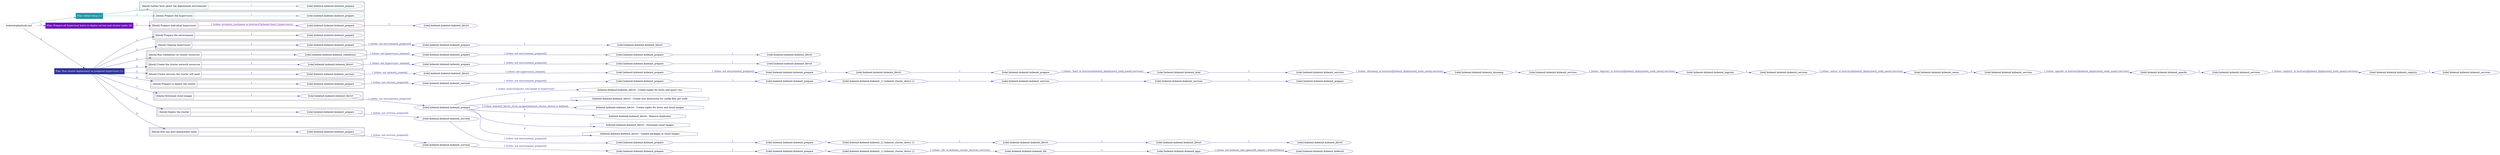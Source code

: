 digraph {
	graph [concentrate=true ordering=in rankdir=LR ratio=fill]
	edge [esep=5 sep=10]
	"kubeinit/playbook.yml" [id=root_node style=dotted]
	play_f12876cd [label="Play: Initial setup (1)" color="#2496a8" fontcolor="#ffffff" id=play_f12876cd shape=box style=filled tooltip=localhost]
	"kubeinit/playbook.yml" -> play_f12876cd [label="1 " color="#2496a8" fontcolor="#2496a8" id=edge_103f986e labeltooltip="1 " tooltip="1 "]
	subgraph "kubeinit.kubeinit.kubeinit_prepare" {
		role_35bf312f [label="[role] kubeinit.kubeinit.kubeinit_prepare" color="#2496a8" id=role_35bf312f tooltip="kubeinit.kubeinit.kubeinit_prepare"]
	}
	subgraph "kubeinit.kubeinit.kubeinit_prepare" {
		role_bf7e828f [label="[role] kubeinit.kubeinit.kubeinit_prepare" color="#2496a8" id=role_bf7e828f tooltip="kubeinit.kubeinit.kubeinit_prepare"]
	}
	subgraph "Play: Initial setup (1)" {
		play_f12876cd -> block_cbf579ec [label=1 color="#2496a8" fontcolor="#2496a8" id=edge_32dbf00a labeltooltip=1 tooltip=1]
		subgraph cluster_block_cbf579ec {
			block_cbf579ec [label="[block] Gather facts about the deployment environment" color="#2496a8" id=block_cbf579ec labeltooltip="Gather facts about the deployment environment" shape=box tooltip="Gather facts about the deployment environment"]
			block_cbf579ec -> role_35bf312f [label="1 " color="#2496a8" fontcolor="#2496a8" id=edge_39015b50 labeltooltip="1 " tooltip="1 "]
		}
		play_f12876cd -> block_33c8d353 [label=2 color="#2496a8" fontcolor="#2496a8" id=edge_d6322b8f labeltooltip=2 tooltip=2]
		subgraph cluster_block_33c8d353 {
			block_33c8d353 [label="[block] Prepare the hypervisors" color="#2496a8" id=block_33c8d353 labeltooltip="Prepare the hypervisors" shape=box tooltip="Prepare the hypervisors"]
			block_33c8d353 -> role_bf7e828f [label="1 " color="#2496a8" fontcolor="#2496a8" id=edge_41abd73c labeltooltip="1 " tooltip="1 "]
		}
	}
	play_ed27fb0a [label="Play: Prepare all hypervisor hosts to deploy service and cluster nodes (0)" color="#7012ba" fontcolor="#ffffff" id=play_ed27fb0a shape=box style=filled tooltip="Play: Prepare all hypervisor hosts to deploy service and cluster nodes (0)"]
	"kubeinit/playbook.yml" -> play_ed27fb0a [label="2 " color="#7012ba" fontcolor="#7012ba" id=edge_60c06efe labeltooltip="2 " tooltip="2 "]
	subgraph "kubeinit.kubeinit.kubeinit_libvirt" {
		role_1f7a549e [label="[role] kubeinit.kubeinit.kubeinit_libvirt" color="#7012ba" id=role_1f7a549e tooltip="kubeinit.kubeinit.kubeinit_libvirt"]
	}
	subgraph "kubeinit.kubeinit.kubeinit_prepare" {
		role_3003f174 [label="[role] kubeinit.kubeinit.kubeinit_prepare" color="#7012ba" id=role_3003f174 tooltip="kubeinit.kubeinit.kubeinit_prepare"]
		role_3003f174 -> role_1f7a549e [label="1 " color="#7012ba" fontcolor="#7012ba" id=edge_45d3cbe8 labeltooltip="1 " tooltip="1 "]
	}
	subgraph "Play: Prepare all hypervisor hosts to deploy service and cluster nodes (0)" {
		play_ed27fb0a -> block_a8771604 [label=1 color="#7012ba" fontcolor="#7012ba" id=edge_2501b86f labeltooltip=1 tooltip=1]
		subgraph cluster_block_a8771604 {
			block_a8771604 [label="[block] Prepare individual hypervisors" color="#7012ba" id=block_a8771604 labeltooltip="Prepare individual hypervisors" shape=box tooltip="Prepare individual hypervisors"]
			block_a8771604 -> role_3003f174 [label="1 [when: inventory_hostname in hostvars['kubeinit-facts'].hypervisors]" color="#7012ba" fontcolor="#7012ba" id=edge_1f278db3 labeltooltip="1 [when: inventory_hostname in hostvars['kubeinit-facts'].hypervisors]" tooltip="1 [when: inventory_hostname in hostvars['kubeinit-facts'].hypervisors]"]
		}
	}
	play_172a47a3 [label="Play: Run cluster deployment on prepared hypervisors (1)" color="#31349b" fontcolor="#ffffff" id=play_172a47a3 shape=box style=filled tooltip=localhost]
	"kubeinit/playbook.yml" -> play_172a47a3 [label="3 " color="#31349b" fontcolor="#31349b" id=edge_04c14666 labeltooltip="3 " tooltip="3 "]
	subgraph "kubeinit.kubeinit.kubeinit_prepare" {
		role_2f1f20b5 [label="[role] kubeinit.kubeinit.kubeinit_prepare" color="#31349b" id=role_2f1f20b5 tooltip="kubeinit.kubeinit.kubeinit_prepare"]
	}
	subgraph "kubeinit.kubeinit.kubeinit_libvirt" {
		role_99dbc156 [label="[role] kubeinit.kubeinit.kubeinit_libvirt" color="#31349b" id=role_99dbc156 tooltip="kubeinit.kubeinit.kubeinit_libvirt"]
	}
	subgraph "kubeinit.kubeinit.kubeinit_prepare" {
		role_643fe82e [label="[role] kubeinit.kubeinit.kubeinit_prepare" color="#31349b" id=role_643fe82e tooltip="kubeinit.kubeinit.kubeinit_prepare"]
		role_643fe82e -> role_99dbc156 [label="1 " color="#31349b" fontcolor="#31349b" id=edge_a0f04aa2 labeltooltip="1 " tooltip="1 "]
	}
	subgraph "kubeinit.kubeinit.kubeinit_prepare" {
		role_e8c9cd15 [label="[role] kubeinit.kubeinit.kubeinit_prepare" color="#31349b" id=role_e8c9cd15 tooltip="kubeinit.kubeinit.kubeinit_prepare"]
		role_e8c9cd15 -> role_643fe82e [label="1 [when: not environment_prepared]" color="#31349b" fontcolor="#31349b" id=edge_2d6c68c2 labeltooltip="1 [when: not environment_prepared]" tooltip="1 [when: not environment_prepared]"]
	}
	subgraph "kubeinit.kubeinit.kubeinit_libvirt" {
		role_6f5d2138 [label="[role] kubeinit.kubeinit.kubeinit_libvirt" color="#31349b" id=role_6f5d2138 tooltip="kubeinit.kubeinit.kubeinit_libvirt"]
	}
	subgraph "kubeinit.kubeinit.kubeinit_prepare" {
		role_9f5b6c66 [label="[role] kubeinit.kubeinit.kubeinit_prepare" color="#31349b" id=role_9f5b6c66 tooltip="kubeinit.kubeinit.kubeinit_prepare"]
		role_9f5b6c66 -> role_6f5d2138 [label="1 " color="#31349b" fontcolor="#31349b" id=edge_a3e9c1b7 labeltooltip="1 " tooltip="1 "]
	}
	subgraph "kubeinit.kubeinit.kubeinit_prepare" {
		role_6ba6117f [label="[role] kubeinit.kubeinit.kubeinit_prepare" color="#31349b" id=role_6ba6117f tooltip="kubeinit.kubeinit.kubeinit_prepare"]
		role_6ba6117f -> role_9f5b6c66 [label="1 [when: not environment_prepared]" color="#31349b" fontcolor="#31349b" id=edge_b907f35d labeltooltip="1 [when: not environment_prepared]" tooltip="1 [when: not environment_prepared]"]
	}
	subgraph "kubeinit.kubeinit.kubeinit_validations" {
		role_46a00e75 [label="[role] kubeinit.kubeinit.kubeinit_validations" color="#31349b" id=role_46a00e75 tooltip="kubeinit.kubeinit.kubeinit_validations"]
		role_46a00e75 -> role_6ba6117f [label="1 [when: not hypervisors_cleaned]" color="#31349b" fontcolor="#31349b" id=edge_2733dae3 labeltooltip="1 [when: not hypervisors_cleaned]" tooltip="1 [when: not hypervisors_cleaned]"]
	}
	subgraph "kubeinit.kubeinit.kubeinit_libvirt" {
		role_2b23983f [label="[role] kubeinit.kubeinit.kubeinit_libvirt" color="#31349b" id=role_2b23983f tooltip="kubeinit.kubeinit.kubeinit_libvirt"]
	}
	subgraph "kubeinit.kubeinit.kubeinit_prepare" {
		role_a6da9298 [label="[role] kubeinit.kubeinit.kubeinit_prepare" color="#31349b" id=role_a6da9298 tooltip="kubeinit.kubeinit.kubeinit_prepare"]
		role_a6da9298 -> role_2b23983f [label="1 " color="#31349b" fontcolor="#31349b" id=edge_ea8a65c4 labeltooltip="1 " tooltip="1 "]
	}
	subgraph "kubeinit.kubeinit.kubeinit_prepare" {
		role_6eee45be [label="[role] kubeinit.kubeinit.kubeinit_prepare" color="#31349b" id=role_6eee45be tooltip="kubeinit.kubeinit.kubeinit_prepare"]
		role_6eee45be -> role_a6da9298 [label="1 [when: not environment_prepared]" color="#31349b" fontcolor="#31349b" id=edge_44b03e66 labeltooltip="1 [when: not environment_prepared]" tooltip="1 [when: not environment_prepared]"]
	}
	subgraph "kubeinit.kubeinit.kubeinit_libvirt" {
		role_805910a3 [label="[role] kubeinit.kubeinit.kubeinit_libvirt" color="#31349b" id=role_805910a3 tooltip="kubeinit.kubeinit.kubeinit_libvirt"]
		role_805910a3 -> role_6eee45be [label="1 [when: not hypervisors_cleaned]" color="#31349b" fontcolor="#31349b" id=edge_232d66fe labeltooltip="1 [when: not hypervisors_cleaned]" tooltip="1 [when: not hypervisors_cleaned]"]
	}
	subgraph "kubeinit.kubeinit.kubeinit_services" {
		role_202cd620 [label="[role] kubeinit.kubeinit.kubeinit_services" color="#31349b" id=role_202cd620 tooltip="kubeinit.kubeinit.kubeinit_services"]
	}
	subgraph "kubeinit.kubeinit.kubeinit_registry" {
		role_477ecc8d [label="[role] kubeinit.kubeinit.kubeinit_registry" color="#31349b" id=role_477ecc8d tooltip="kubeinit.kubeinit.kubeinit_registry"]
		role_477ecc8d -> role_202cd620 [label="1 " color="#31349b" fontcolor="#31349b" id=edge_41e7bf88 labeltooltip="1 " tooltip="1 "]
	}
	subgraph "kubeinit.kubeinit.kubeinit_services" {
		role_ed16d28a [label="[role] kubeinit.kubeinit.kubeinit_services" color="#31349b" id=role_ed16d28a tooltip="kubeinit.kubeinit.kubeinit_services"]
		role_ed16d28a -> role_477ecc8d [label="1 [when: 'registry' in hostvars[kubeinit_deployment_node_name].services]" color="#31349b" fontcolor="#31349b" id=edge_639059d7 labeltooltip="1 [when: 'registry' in hostvars[kubeinit_deployment_node_name].services]" tooltip="1 [when: 'registry' in hostvars[kubeinit_deployment_node_name].services]"]
	}
	subgraph "kubeinit.kubeinit.kubeinit_apache" {
		role_8abe0ee2 [label="[role] kubeinit.kubeinit.kubeinit_apache" color="#31349b" id=role_8abe0ee2 tooltip="kubeinit.kubeinit.kubeinit_apache"]
		role_8abe0ee2 -> role_ed16d28a [label="1 " color="#31349b" fontcolor="#31349b" id=edge_6f668f04 labeltooltip="1 " tooltip="1 "]
	}
	subgraph "kubeinit.kubeinit.kubeinit_services" {
		role_6d0e3a6c [label="[role] kubeinit.kubeinit.kubeinit_services" color="#31349b" id=role_6d0e3a6c tooltip="kubeinit.kubeinit.kubeinit_services"]
		role_6d0e3a6c -> role_8abe0ee2 [label="1 [when: 'apache' in hostvars[kubeinit_deployment_node_name].services]" color="#31349b" fontcolor="#31349b" id=edge_6ce99ff5 labeltooltip="1 [when: 'apache' in hostvars[kubeinit_deployment_node_name].services]" tooltip="1 [when: 'apache' in hostvars[kubeinit_deployment_node_name].services]"]
	}
	subgraph "kubeinit.kubeinit.kubeinit_nexus" {
		role_86a5f395 [label="[role] kubeinit.kubeinit.kubeinit_nexus" color="#31349b" id=role_86a5f395 tooltip="kubeinit.kubeinit.kubeinit_nexus"]
		role_86a5f395 -> role_6d0e3a6c [label="1 " color="#31349b" fontcolor="#31349b" id=edge_2363c2b7 labeltooltip="1 " tooltip="1 "]
	}
	subgraph "kubeinit.kubeinit.kubeinit_services" {
		role_b58a36be [label="[role] kubeinit.kubeinit.kubeinit_services" color="#31349b" id=role_b58a36be tooltip="kubeinit.kubeinit.kubeinit_services"]
		role_b58a36be -> role_86a5f395 [label="1 [when: 'nexus' in hostvars[kubeinit_deployment_node_name].services]" color="#31349b" fontcolor="#31349b" id=edge_61315514 labeltooltip="1 [when: 'nexus' in hostvars[kubeinit_deployment_node_name].services]" tooltip="1 [when: 'nexus' in hostvars[kubeinit_deployment_node_name].services]"]
	}
	subgraph "kubeinit.kubeinit.kubeinit_haproxy" {
		role_07b98472 [label="[role] kubeinit.kubeinit.kubeinit_haproxy" color="#31349b" id=role_07b98472 tooltip="kubeinit.kubeinit.kubeinit_haproxy"]
		role_07b98472 -> role_b58a36be [label="1 " color="#31349b" fontcolor="#31349b" id=edge_aa04c9a9 labeltooltip="1 " tooltip="1 "]
	}
	subgraph "kubeinit.kubeinit.kubeinit_services" {
		role_95b69468 [label="[role] kubeinit.kubeinit.kubeinit_services" color="#31349b" id=role_95b69468 tooltip="kubeinit.kubeinit.kubeinit_services"]
		role_95b69468 -> role_07b98472 [label="1 [when: 'haproxy' in hostvars[kubeinit_deployment_node_name].services]" color="#31349b" fontcolor="#31349b" id=edge_d86a4b34 labeltooltip="1 [when: 'haproxy' in hostvars[kubeinit_deployment_node_name].services]" tooltip="1 [when: 'haproxy' in hostvars[kubeinit_deployment_node_name].services]"]
	}
	subgraph "kubeinit.kubeinit.kubeinit_dnsmasq" {
		role_a8b4ae33 [label="[role] kubeinit.kubeinit.kubeinit_dnsmasq" color="#31349b" id=role_a8b4ae33 tooltip="kubeinit.kubeinit.kubeinit_dnsmasq"]
		role_a8b4ae33 -> role_95b69468 [label="1 " color="#31349b" fontcolor="#31349b" id=edge_40ad6b2f labeltooltip="1 " tooltip="1 "]
	}
	subgraph "kubeinit.kubeinit.kubeinit_services" {
		role_0fb05e0f [label="[role] kubeinit.kubeinit.kubeinit_services" color="#31349b" id=role_0fb05e0f tooltip="kubeinit.kubeinit.kubeinit_services"]
		role_0fb05e0f -> role_a8b4ae33 [label="1 [when: 'dnsmasq' in hostvars[kubeinit_deployment_node_name].services]" color="#31349b" fontcolor="#31349b" id=edge_32480a81 labeltooltip="1 [when: 'dnsmasq' in hostvars[kubeinit_deployment_node_name].services]" tooltip="1 [when: 'dnsmasq' in hostvars[kubeinit_deployment_node_name].services]"]
	}
	subgraph "kubeinit.kubeinit.kubeinit_bind" {
		role_ae82569b [label="[role] kubeinit.kubeinit.kubeinit_bind" color="#31349b" id=role_ae82569b tooltip="kubeinit.kubeinit.kubeinit_bind"]
		role_ae82569b -> role_0fb05e0f [label="1 " color="#31349b" fontcolor="#31349b" id=edge_eda9d1ae labeltooltip="1 " tooltip="1 "]
	}
	subgraph "kubeinit.kubeinit.kubeinit_prepare" {
		role_69552f4a [label="[role] kubeinit.kubeinit.kubeinit_prepare" color="#31349b" id=role_69552f4a tooltip="kubeinit.kubeinit.kubeinit_prepare"]
		role_69552f4a -> role_ae82569b [label="1 [when: 'bind' in hostvars[kubeinit_deployment_node_name].services]" color="#31349b" fontcolor="#31349b" id=edge_0fe899f0 labeltooltip="1 [when: 'bind' in hostvars[kubeinit_deployment_node_name].services]" tooltip="1 [when: 'bind' in hostvars[kubeinit_deployment_node_name].services]"]
	}
	subgraph "kubeinit.kubeinit.kubeinit_libvirt" {
		role_ca63002b [label="[role] kubeinit.kubeinit.kubeinit_libvirt" color="#31349b" id=role_ca63002b tooltip="kubeinit.kubeinit.kubeinit_libvirt"]
		role_ca63002b -> role_69552f4a [label="1 " color="#31349b" fontcolor="#31349b" id=edge_2c181058 labeltooltip="1 " tooltip="1 "]
	}
	subgraph "kubeinit.kubeinit.kubeinit_prepare" {
		role_6884e129 [label="[role] kubeinit.kubeinit.kubeinit_prepare" color="#31349b" id=role_6884e129 tooltip="kubeinit.kubeinit.kubeinit_prepare"]
		role_6884e129 -> role_ca63002b [label="1 " color="#31349b" fontcolor="#31349b" id=edge_62a03360 labeltooltip="1 " tooltip="1 "]
	}
	subgraph "kubeinit.kubeinit.kubeinit_prepare" {
		role_cc4176e9 [label="[role] kubeinit.kubeinit.kubeinit_prepare" color="#31349b" id=role_cc4176e9 tooltip="kubeinit.kubeinit.kubeinit_prepare"]
		role_cc4176e9 -> role_6884e129 [label="1 [when: not environment_prepared]" color="#31349b" fontcolor="#31349b" id=edge_47fb418f labeltooltip="1 [when: not environment_prepared]" tooltip="1 [when: not environment_prepared]"]
	}
	subgraph "kubeinit.kubeinit.kubeinit_libvirt" {
		role_d40f3495 [label="[role] kubeinit.kubeinit.kubeinit_libvirt" color="#31349b" id=role_d40f3495 tooltip="kubeinit.kubeinit.kubeinit_libvirt"]
		role_d40f3495 -> role_cc4176e9 [label="1 [when: not hypervisors_cleaned]" color="#31349b" fontcolor="#31349b" id=edge_246ad6f1 labeltooltip="1 [when: not hypervisors_cleaned]" tooltip="1 [when: not hypervisors_cleaned]"]
	}
	subgraph "kubeinit.kubeinit.kubeinit_services" {
		role_999548c3 [label="[role] kubeinit.kubeinit.kubeinit_services" color="#31349b" id=role_999548c3 tooltip="kubeinit.kubeinit.kubeinit_services"]
		role_999548c3 -> role_d40f3495 [label="1 [when: not network_created]" color="#31349b" fontcolor="#31349b" id=edge_4c273006 labeltooltip="1 [when: not network_created]" tooltip="1 [when: not network_created]"]
	}
	subgraph "kubeinit.kubeinit.kubeinit_prepare" {
		role_8d0d37d7 [label="[role] kubeinit.kubeinit.kubeinit_prepare" color="#31349b" id=role_8d0d37d7 tooltip="kubeinit.kubeinit.kubeinit_prepare"]
	}
	subgraph "kubeinit.kubeinit.kubeinit_services" {
		role_9d9fb0b3 [label="[role] kubeinit.kubeinit.kubeinit_services" color="#31349b" id=role_9d9fb0b3 tooltip="kubeinit.kubeinit.kubeinit_services"]
		role_9d9fb0b3 -> role_8d0d37d7 [label="1 " color="#31349b" fontcolor="#31349b" id=edge_0838ca5e labeltooltip="1 " tooltip="1 "]
	}
	subgraph "kubeinit.kubeinit.kubeinit_services" {
		role_ae6d4935 [label="[role] kubeinit.kubeinit.kubeinit_services" color="#31349b" id=role_ae6d4935 tooltip="kubeinit.kubeinit.kubeinit_services"]
		role_ae6d4935 -> role_9d9fb0b3 [label="1 " color="#31349b" fontcolor="#31349b" id=edge_e9704bb1 labeltooltip="1 " tooltip="1 "]
	}
	subgraph "kubeinit.kubeinit.kubeinit_{{ kubeinit_cluster_distro }}" {
		role_06c15ecc [label="[role] kubeinit.kubeinit.kubeinit_{{ kubeinit_cluster_distro }}" color="#31349b" id=role_06c15ecc tooltip="kubeinit.kubeinit.kubeinit_{{ kubeinit_cluster_distro }}"]
		role_06c15ecc -> role_ae6d4935 [label="1 " color="#31349b" fontcolor="#31349b" id=edge_f52657b2 labeltooltip="1 " tooltip="1 "]
	}
	subgraph "kubeinit.kubeinit.kubeinit_prepare" {
		role_241076d9 [label="[role] kubeinit.kubeinit.kubeinit_prepare" color="#31349b" id=role_241076d9 tooltip="kubeinit.kubeinit.kubeinit_prepare"]
		role_241076d9 -> role_06c15ecc [label="1 " color="#31349b" fontcolor="#31349b" id=edge_248a28d2 labeltooltip="1 " tooltip="1 "]
	}
	subgraph "kubeinit.kubeinit.kubeinit_prepare" {
		role_7bd8a313 [label="[role] kubeinit.kubeinit.kubeinit_prepare" color="#31349b" id=role_7bd8a313 tooltip="kubeinit.kubeinit.kubeinit_prepare"]
		role_7bd8a313 -> role_241076d9 [label="1 " color="#31349b" fontcolor="#31349b" id=edge_5eab128a labeltooltip="1 " tooltip="1 "]
	}
	subgraph "kubeinit.kubeinit.kubeinit_services" {
		role_86c9a9de [label="[role] kubeinit.kubeinit.kubeinit_services" color="#31349b" id=role_86c9a9de tooltip="kubeinit.kubeinit.kubeinit_services"]
		role_86c9a9de -> role_7bd8a313 [label="1 [when: not environment_prepared]" color="#31349b" fontcolor="#31349b" id=edge_2b1246ab labeltooltip="1 [when: not environment_prepared]" tooltip="1 [when: not environment_prepared]"]
	}
	subgraph "kubeinit.kubeinit.kubeinit_prepare" {
		role_33eee965 [label="[role] kubeinit.kubeinit.kubeinit_prepare" color="#31349b" id=role_33eee965 tooltip="kubeinit.kubeinit.kubeinit_prepare"]
		role_33eee965 -> role_86c9a9de [label="1 [when: not services_prepared]" color="#31349b" fontcolor="#31349b" id=edge_dafd8b93 labeltooltip="1 [when: not services_prepared]" tooltip="1 [when: not services_prepared]"]
	}
	subgraph "kubeinit.kubeinit.kubeinit_prepare" {
		role_485fb0a7 [label="[role] kubeinit.kubeinit.kubeinit_prepare" color="#31349b" id=role_485fb0a7 tooltip="kubeinit.kubeinit.kubeinit_prepare"]
		task_8a711e26 [label="kubeinit.kubeinit.kubeinit_libvirt : Create tuples for hosts and guest vms" color="#31349b" id=task_8a711e26 shape=octagon tooltip="kubeinit.kubeinit.kubeinit_libvirt : Create tuples for hosts and guest vms"]
		role_485fb0a7 -> task_8a711e26 [label="1 [when: hostvars[guest_vm].target in hypervisor]" color="#31349b" fontcolor="#31349b" id=edge_31a78020 labeltooltip="1 [when: hostvars[guest_vm].target in hypervisor]" tooltip="1 [when: hostvars[guest_vm].target in hypervisor]"]
		task_e6165f96 [label="kubeinit.kubeinit.kubeinit_libvirt : Create new directories for config files per node" color="#31349b" id=task_e6165f96 shape=octagon tooltip="kubeinit.kubeinit.kubeinit_libvirt : Create new directories for config files per node"]
		role_485fb0a7 -> task_e6165f96 [label="2 " color="#31349b" fontcolor="#31349b" id=edge_b4f78bf2 labeltooltip="2 " tooltip="2 "]
		task_fbf10824 [label="kubeinit.kubeinit.kubeinit_libvirt : Create tuples for hosts and cloud images" color="#31349b" id=task_fbf10824 shape=octagon tooltip="kubeinit.kubeinit.kubeinit_libvirt : Create tuples for hosts and cloud images"]
		role_485fb0a7 -> task_fbf10824 [label="3 [when: kubeinit_libvirt_cloud_images[kubeinit_cluster_distro] is defined]" color="#31349b" fontcolor="#31349b" id=edge_1f70417b labeltooltip="3 [when: kubeinit_libvirt_cloud_images[kubeinit_cluster_distro] is defined]" tooltip="3 [when: kubeinit_libvirt_cloud_images[kubeinit_cluster_distro] is defined]"]
		task_9686ca5d [label="kubeinit.kubeinit.kubeinit_libvirt : Remove duplicates" color="#31349b" id=task_9686ca5d shape=octagon tooltip="kubeinit.kubeinit.kubeinit_libvirt : Remove duplicates"]
		role_485fb0a7 -> task_9686ca5d [label="4 " color="#31349b" fontcolor="#31349b" id=edge_f937e99a labeltooltip="4 " tooltip="4 "]
		task_1e515bc7 [label="kubeinit.kubeinit.kubeinit_libvirt : Download cloud images" color="#31349b" id=task_1e515bc7 shape=octagon tooltip="kubeinit.kubeinit.kubeinit_libvirt : Download cloud images"]
		role_485fb0a7 -> task_1e515bc7 [label="5 " color="#31349b" fontcolor="#31349b" id=edge_2ab1d741 labeltooltip="5 " tooltip="5 "]
		task_afbcf419 [label="kubeinit.kubeinit.kubeinit_libvirt : Update packages in cloud images" color="#31349b" id=task_afbcf419 shape=octagon tooltip="kubeinit.kubeinit.kubeinit_libvirt : Update packages in cloud images"]
		role_485fb0a7 -> task_afbcf419 [label="6 " color="#31349b" fontcolor="#31349b" id=edge_8de355a3 labeltooltip="6 " tooltip="6 "]
	}
	subgraph "kubeinit.kubeinit.kubeinit_libvirt" {
		role_af34ed9f [label="[role] kubeinit.kubeinit.kubeinit_libvirt" color="#31349b" id=role_af34ed9f tooltip="kubeinit.kubeinit.kubeinit_libvirt"]
		role_af34ed9f -> role_485fb0a7 [label="1 [when: not environment_prepared]" color="#31349b" fontcolor="#31349b" id=edge_9338a15c labeltooltip="1 [when: not environment_prepared]" tooltip="1 [when: not environment_prepared]"]
	}
	subgraph "kubeinit.kubeinit.kubeinit_libvirt" {
		role_f4178561 [label="[role] kubeinit.kubeinit.kubeinit_libvirt" color="#31349b" id=role_f4178561 tooltip="kubeinit.kubeinit.kubeinit_libvirt"]
	}
	subgraph "kubeinit.kubeinit.kubeinit_libvirt" {
		role_eb355635 [label="[role] kubeinit.kubeinit.kubeinit_libvirt" color="#31349b" id=role_eb355635 tooltip="kubeinit.kubeinit.kubeinit_libvirt"]
		role_eb355635 -> role_f4178561 [label="1 " color="#31349b" fontcolor="#31349b" id=edge_3df01d4c labeltooltip="1 " tooltip="1 "]
	}
	subgraph "kubeinit.kubeinit.kubeinit_libvirt" {
		role_eecca049 [label="[role] kubeinit.kubeinit.kubeinit_libvirt" color="#31349b" id=role_eecca049 tooltip="kubeinit.kubeinit.kubeinit_libvirt"]
		role_eecca049 -> role_eb355635 [label="1 " color="#31349b" fontcolor="#31349b" id=edge_824b4d4f labeltooltip="1 " tooltip="1 "]
	}
	subgraph "kubeinit.kubeinit.kubeinit_{{ kubeinit_cluster_distro }}" {
		role_9529a1d3 [label="[role] kubeinit.kubeinit.kubeinit_{{ kubeinit_cluster_distro }}" color="#31349b" id=role_9529a1d3 tooltip="kubeinit.kubeinit.kubeinit_{{ kubeinit_cluster_distro }}"]
		role_9529a1d3 -> role_eecca049 [label="1 " color="#31349b" fontcolor="#31349b" id=edge_08597d8a labeltooltip="1 " tooltip="1 "]
	}
	subgraph "kubeinit.kubeinit.kubeinit_prepare" {
		role_16c86c21 [label="[role] kubeinit.kubeinit.kubeinit_prepare" color="#31349b" id=role_16c86c21 tooltip="kubeinit.kubeinit.kubeinit_prepare"]
		role_16c86c21 -> role_9529a1d3 [label="1 " color="#31349b" fontcolor="#31349b" id=edge_6f907ff1 labeltooltip="1 " tooltip="1 "]
	}
	subgraph "kubeinit.kubeinit.kubeinit_prepare" {
		role_2fc7b1cb [label="[role] kubeinit.kubeinit.kubeinit_prepare" color="#31349b" id=role_2fc7b1cb tooltip="kubeinit.kubeinit.kubeinit_prepare"]
		role_2fc7b1cb -> role_16c86c21 [label="1 " color="#31349b" fontcolor="#31349b" id=edge_59502bbd labeltooltip="1 " tooltip="1 "]
	}
	subgraph "kubeinit.kubeinit.kubeinit_services" {
		role_c0cffec0 [label="[role] kubeinit.kubeinit.kubeinit_services" color="#31349b" id=role_c0cffec0 tooltip="kubeinit.kubeinit.kubeinit_services"]
		role_c0cffec0 -> role_2fc7b1cb [label="1 [when: not environment_prepared]" color="#31349b" fontcolor="#31349b" id=edge_c705c493 labeltooltip="1 [when: not environment_prepared]" tooltip="1 [when: not environment_prepared]"]
	}
	subgraph "kubeinit.kubeinit.kubeinit_prepare" {
		role_1b12fe93 [label="[role] kubeinit.kubeinit.kubeinit_prepare" color="#31349b" id=role_1b12fe93 tooltip="kubeinit.kubeinit.kubeinit_prepare"]
		role_1b12fe93 -> role_c0cffec0 [label="1 [when: not services_prepared]" color="#31349b" fontcolor="#31349b" id=edge_d80c11ff labeltooltip="1 [when: not services_prepared]" tooltip="1 [when: not services_prepared]"]
	}
	subgraph "kubeinit.kubeinit.kubeinit_kubevirt" {
		role_f5f53f97 [label="[role] kubeinit.kubeinit.kubeinit_kubevirt" color="#31349b" id=role_f5f53f97 tooltip="kubeinit.kubeinit.kubeinit_kubevirt"]
	}
	subgraph "kubeinit.kubeinit.kubeinit_apps" {
		role_a4f2731d [label="[role] kubeinit.kubeinit.kubeinit_apps" color="#31349b" id=role_a4f2731d tooltip="kubeinit.kubeinit.kubeinit_apps"]
		role_a4f2731d -> role_f5f53f97 [label="1 [when: not kubeinit_okd_openshift_deploy | default(False)]" color="#31349b" fontcolor="#31349b" id=edge_4233e979 labeltooltip="1 [when: not kubeinit_okd_openshift_deploy | default(False)]" tooltip="1 [when: not kubeinit_okd_openshift_deploy | default(False)]"]
	}
	subgraph "kubeinit.kubeinit.kubeinit_nfs" {
		role_e46f3e9c [label="[role] kubeinit.kubeinit.kubeinit_nfs" color="#31349b" id=role_e46f3e9c tooltip="kubeinit.kubeinit.kubeinit_nfs"]
		role_e46f3e9c -> role_a4f2731d [label="1 " color="#31349b" fontcolor="#31349b" id=edge_08f82b8a labeltooltip="1 " tooltip="1 "]
	}
	subgraph "kubeinit.kubeinit.kubeinit_{{ kubeinit_cluster_distro }}" {
		role_1c689666 [label="[role] kubeinit.kubeinit.kubeinit_{{ kubeinit_cluster_distro }}" color="#31349b" id=role_1c689666 tooltip="kubeinit.kubeinit.kubeinit_{{ kubeinit_cluster_distro }}"]
		role_1c689666 -> role_e46f3e9c [label="1 [when: 'nfs' in kubeinit_cluster_hostvars.services]" color="#31349b" fontcolor="#31349b" id=edge_9e13ee09 labeltooltip="1 [when: 'nfs' in kubeinit_cluster_hostvars.services]" tooltip="1 [when: 'nfs' in kubeinit_cluster_hostvars.services]"]
	}
	subgraph "kubeinit.kubeinit.kubeinit_prepare" {
		role_3b2b256e [label="[role] kubeinit.kubeinit.kubeinit_prepare" color="#31349b" id=role_3b2b256e tooltip="kubeinit.kubeinit.kubeinit_prepare"]
		role_3b2b256e -> role_1c689666 [label="1 " color="#31349b" fontcolor="#31349b" id=edge_575b8813 labeltooltip="1 " tooltip="1 "]
	}
	subgraph "kubeinit.kubeinit.kubeinit_prepare" {
		role_49e9e4f3 [label="[role] kubeinit.kubeinit.kubeinit_prepare" color="#31349b" id=role_49e9e4f3 tooltip="kubeinit.kubeinit.kubeinit_prepare"]
		role_49e9e4f3 -> role_3b2b256e [label="1 " color="#31349b" fontcolor="#31349b" id=edge_c7dc2a23 labeltooltip="1 " tooltip="1 "]
	}
	subgraph "kubeinit.kubeinit.kubeinit_services" {
		role_49dab61a [label="[role] kubeinit.kubeinit.kubeinit_services" color="#31349b" id=role_49dab61a tooltip="kubeinit.kubeinit.kubeinit_services"]
		role_49dab61a -> role_49e9e4f3 [label="1 [when: not environment_prepared]" color="#31349b" fontcolor="#31349b" id=edge_93a59f1a labeltooltip="1 [when: not environment_prepared]" tooltip="1 [when: not environment_prepared]"]
	}
	subgraph "kubeinit.kubeinit.kubeinit_prepare" {
		role_02b8cf94 [label="[role] kubeinit.kubeinit.kubeinit_prepare" color="#31349b" id=role_02b8cf94 tooltip="kubeinit.kubeinit.kubeinit_prepare"]
		role_02b8cf94 -> role_49dab61a [label="1 [when: not services_prepared]" color="#31349b" fontcolor="#31349b" id=edge_aceada2b labeltooltip="1 [when: not services_prepared]" tooltip="1 [when: not services_prepared]"]
	}
	subgraph "Play: Run cluster deployment on prepared hypervisors (1)" {
		play_172a47a3 -> block_dc340fe9 [label=1 color="#31349b" fontcolor="#31349b" id=edge_b3576ba2 labeltooltip=1 tooltip=1]
		subgraph cluster_block_dc340fe9 {
			block_dc340fe9 [label="[block] Prepare the environment" color="#31349b" id=block_dc340fe9 labeltooltip="Prepare the environment" shape=box tooltip="Prepare the environment"]
			block_dc340fe9 -> role_2f1f20b5 [label="1 " color="#31349b" fontcolor="#31349b" id=edge_32e82ccc labeltooltip="1 " tooltip="1 "]
		}
		play_172a47a3 -> block_1e2d6083 [label=2 color="#31349b" fontcolor="#31349b" id=edge_4e8fbae9 labeltooltip=2 tooltip=2]
		subgraph cluster_block_1e2d6083 {
			block_1e2d6083 [label="[block] Cleanup hypervisors" color="#31349b" id=block_1e2d6083 labeltooltip="Cleanup hypervisors" shape=box tooltip="Cleanup hypervisors"]
			block_1e2d6083 -> role_e8c9cd15 [label="1 " color="#31349b" fontcolor="#31349b" id=edge_6a41523a labeltooltip="1 " tooltip="1 "]
		}
		play_172a47a3 -> block_742ba34a [label=3 color="#31349b" fontcolor="#31349b" id=edge_8d2bf207 labeltooltip=3 tooltip=3]
		subgraph cluster_block_742ba34a {
			block_742ba34a [label="[block] Run validations on cluster resources" color="#31349b" id=block_742ba34a labeltooltip="Run validations on cluster resources" shape=box tooltip="Run validations on cluster resources"]
			block_742ba34a -> role_46a00e75 [label="1 " color="#31349b" fontcolor="#31349b" id=edge_42366d0f labeltooltip="1 " tooltip="1 "]
		}
		play_172a47a3 -> block_c3cb3f60 [label=4 color="#31349b" fontcolor="#31349b" id=edge_a04a2f7b labeltooltip=4 tooltip=4]
		subgraph cluster_block_c3cb3f60 {
			block_c3cb3f60 [label="[block] Create the cluster network resources" color="#31349b" id=block_c3cb3f60 labeltooltip="Create the cluster network resources" shape=box tooltip="Create the cluster network resources"]
			block_c3cb3f60 -> role_805910a3 [label="1 " color="#31349b" fontcolor="#31349b" id=edge_89c14cae labeltooltip="1 " tooltip="1 "]
		}
		play_172a47a3 -> block_06d681b4 [label=5 color="#31349b" fontcolor="#31349b" id=edge_21ea1a88 labeltooltip=5 tooltip=5]
		subgraph cluster_block_06d681b4 {
			block_06d681b4 [label="[block] Create services the cluster will need" color="#31349b" id=block_06d681b4 labeltooltip="Create services the cluster will need" shape=box tooltip="Create services the cluster will need"]
			block_06d681b4 -> role_999548c3 [label="1 " color="#31349b" fontcolor="#31349b" id=edge_00243938 labeltooltip="1 " tooltip="1 "]
		}
		play_172a47a3 -> block_2b07e2ac [label=6 color="#31349b" fontcolor="#31349b" id=edge_14519361 labeltooltip=6 tooltip=6]
		subgraph cluster_block_2b07e2ac {
			block_2b07e2ac [label="[block] Prepare to deploy the cluster" color="#31349b" id=block_2b07e2ac labeltooltip="Prepare to deploy the cluster" shape=box tooltip="Prepare to deploy the cluster"]
			block_2b07e2ac -> role_33eee965 [label="1 " color="#31349b" fontcolor="#31349b" id=edge_dcb911f8 labeltooltip="1 " tooltip="1 "]
		}
		play_172a47a3 -> block_d8f954ee [label=7 color="#31349b" fontcolor="#31349b" id=edge_4ecbeae5 labeltooltip=7 tooltip=7]
		subgraph cluster_block_d8f954ee {
			block_d8f954ee [label="[block] Download cloud images" color="#31349b" id=block_d8f954ee labeltooltip="Download cloud images" shape=box tooltip="Download cloud images"]
			block_d8f954ee -> role_af34ed9f [label="1 " color="#31349b" fontcolor="#31349b" id=edge_e8498b8a labeltooltip="1 " tooltip="1 "]
		}
		play_172a47a3 -> block_155282f0 [label=8 color="#31349b" fontcolor="#31349b" id=edge_a10a9688 labeltooltip=8 tooltip=8]
		subgraph cluster_block_155282f0 {
			block_155282f0 [label="[block] Deploy the cluster" color="#31349b" id=block_155282f0 labeltooltip="Deploy the cluster" shape=box tooltip="Deploy the cluster"]
			block_155282f0 -> role_1b12fe93 [label="1 " color="#31349b" fontcolor="#31349b" id=edge_b44aae80 labeltooltip="1 " tooltip="1 "]
		}
		play_172a47a3 -> block_4f46a063 [label=9 color="#31349b" fontcolor="#31349b" id=edge_08142dda labeltooltip=9 tooltip=9]
		subgraph cluster_block_4f46a063 {
			block_4f46a063 [label="[block] Run any post-deployment tasks" color="#31349b" id=block_4f46a063 labeltooltip="Run any post-deployment tasks" shape=box tooltip="Run any post-deployment tasks"]
			block_4f46a063 -> role_02b8cf94 [label="1 " color="#31349b" fontcolor="#31349b" id=edge_b457d85a labeltooltip="1 " tooltip="1 "]
		}
	}
}
